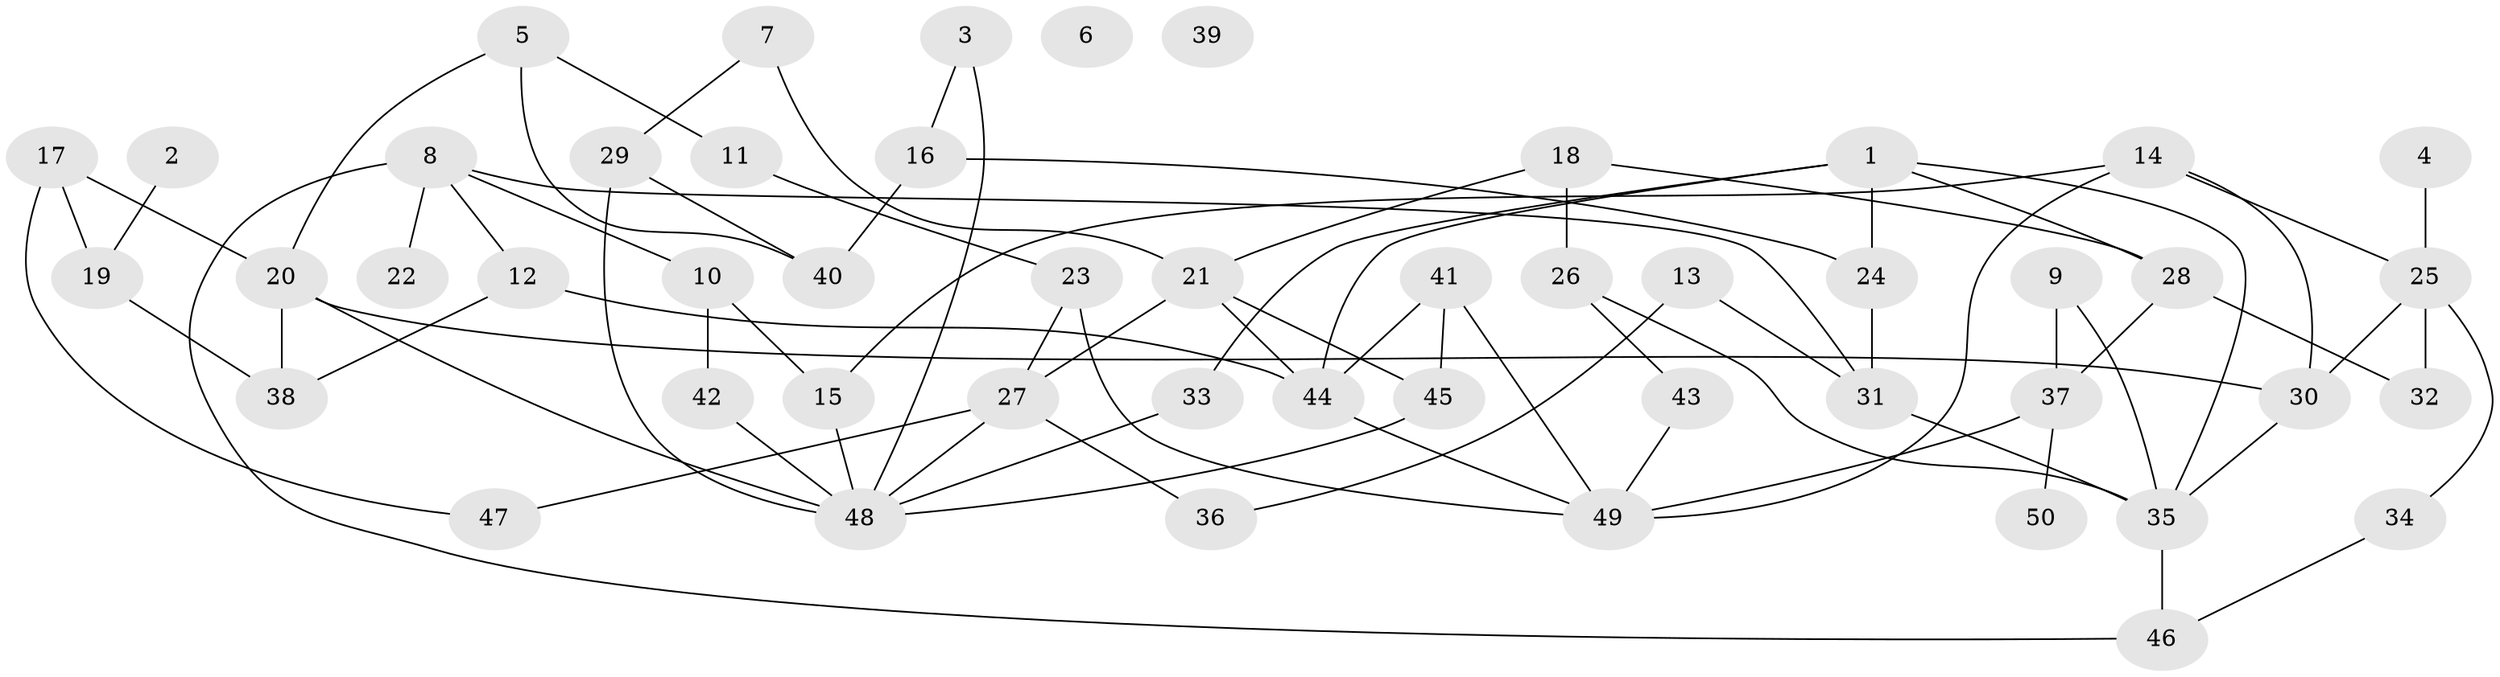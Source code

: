 // coarse degree distribution, {1: 0.1111111111111111, 7: 0.1111111111111111, 2: 0.16666666666666666, 8: 0.1111111111111111, 6: 0.05555555555555555, 4: 0.1111111111111111, 3: 0.16666666666666666, 5: 0.16666666666666666}
// Generated by graph-tools (version 1.1) at 2025/35/03/04/25 23:35:52]
// undirected, 50 vertices, 77 edges
graph export_dot {
  node [color=gray90,style=filled];
  1;
  2;
  3;
  4;
  5;
  6;
  7;
  8;
  9;
  10;
  11;
  12;
  13;
  14;
  15;
  16;
  17;
  18;
  19;
  20;
  21;
  22;
  23;
  24;
  25;
  26;
  27;
  28;
  29;
  30;
  31;
  32;
  33;
  34;
  35;
  36;
  37;
  38;
  39;
  40;
  41;
  42;
  43;
  44;
  45;
  46;
  47;
  48;
  49;
  50;
  1 -- 24;
  1 -- 28;
  1 -- 33;
  1 -- 35;
  1 -- 44;
  2 -- 19;
  3 -- 16;
  3 -- 48;
  4 -- 25;
  5 -- 11;
  5 -- 20;
  5 -- 40;
  7 -- 21;
  7 -- 29;
  8 -- 10;
  8 -- 12;
  8 -- 22;
  8 -- 31;
  8 -- 46;
  9 -- 35;
  9 -- 37;
  10 -- 15;
  10 -- 42;
  11 -- 23;
  12 -- 38;
  12 -- 44;
  13 -- 31;
  13 -- 36;
  14 -- 15;
  14 -- 25;
  14 -- 30;
  14 -- 49;
  15 -- 48;
  16 -- 24;
  16 -- 40;
  17 -- 19;
  17 -- 20;
  17 -- 47;
  18 -- 21;
  18 -- 26;
  18 -- 28;
  19 -- 38;
  20 -- 30;
  20 -- 38;
  20 -- 48;
  21 -- 27;
  21 -- 44;
  21 -- 45;
  23 -- 27;
  23 -- 49;
  24 -- 31;
  25 -- 30;
  25 -- 32;
  25 -- 34;
  26 -- 35;
  26 -- 43;
  27 -- 36;
  27 -- 47;
  27 -- 48;
  28 -- 32;
  28 -- 37;
  29 -- 40;
  29 -- 48;
  30 -- 35;
  31 -- 35;
  33 -- 48;
  34 -- 46;
  35 -- 46;
  37 -- 49;
  37 -- 50;
  41 -- 44;
  41 -- 45;
  41 -- 49;
  42 -- 48;
  43 -- 49;
  44 -- 49;
  45 -- 48;
}

